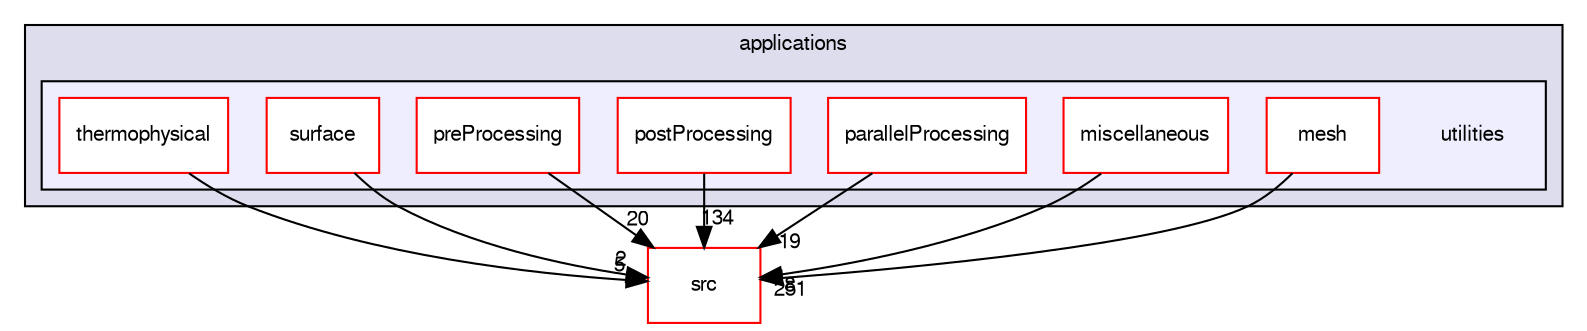 digraph "applications/utilities" {
  bgcolor=transparent;
  compound=true
  node [ fontsize="10", fontname="FreeSans"];
  edge [ labelfontsize="10", labelfontname="FreeSans"];
  subgraph clusterdir_a6e4fee11f07c3b70486e88fe92cbbdc {
    graph [ bgcolor="#ddddee", pencolor="black", label="applications" fontname="FreeSans", fontsize="10", URL="dir_a6e4fee11f07c3b70486e88fe92cbbdc.html"]
  subgraph clusterdir_a740ba71acc8f57051af57c325cf1aa6 {
    graph [ bgcolor="#eeeeff", pencolor="black", label="" URL="dir_a740ba71acc8f57051af57c325cf1aa6.html"];
    dir_a740ba71acc8f57051af57c325cf1aa6 [shape=plaintext label="utilities"];
    dir_d0d736d3dc14112e53d1ae4faa8f931f [shape=box label="mesh" color="red" fillcolor="white" style="filled" URL="dir_d0d736d3dc14112e53d1ae4faa8f931f.html"];
    dir_3210494cbdf79b7f44b411965daadab0 [shape=box label="miscellaneous" color="red" fillcolor="white" style="filled" URL="dir_3210494cbdf79b7f44b411965daadab0.html"];
    dir_ea396705c8562a6ce4df648befe2c681 [shape=box label="parallelProcessing" color="red" fillcolor="white" style="filled" URL="dir_ea396705c8562a6ce4df648befe2c681.html"];
    dir_b0c2b0d6e5b08bdff054b28f26ba51e7 [shape=box label="postProcessing" color="red" fillcolor="white" style="filled" URL="dir_b0c2b0d6e5b08bdff054b28f26ba51e7.html"];
    dir_2cb9088fcfa5d85f3ea0b5a37d6be287 [shape=box label="preProcessing" color="red" fillcolor="white" style="filled" URL="dir_2cb9088fcfa5d85f3ea0b5a37d6be287.html"];
    dir_f17de662d5fa06afbf0442aecb6ca0a0 [shape=box label="surface" color="red" fillcolor="white" style="filled" URL="dir_f17de662d5fa06afbf0442aecb6ca0a0.html"];
    dir_ad006ac2d4adf68d191bc9af38a824ca [shape=box label="thermophysical" color="red" fillcolor="white" style="filled" URL="dir_ad006ac2d4adf68d191bc9af38a824ca.html"];
  }
  }
  dir_68267d1309a1af8e8297ef4c3efbcdba [shape=box label="src" color="red" URL="dir_68267d1309a1af8e8297ef4c3efbcdba.html"];
  dir_f17de662d5fa06afbf0442aecb6ca0a0->dir_68267d1309a1af8e8297ef4c3efbcdba [headlabel="2", labeldistance=1.5 headhref="dir_000531_000568.html"];
  dir_b0c2b0d6e5b08bdff054b28f26ba51e7->dir_68267d1309a1af8e8297ef4c3efbcdba [headlabel="134", labeldistance=1.5 headhref="dir_000313_000568.html"];
  dir_d0d736d3dc14112e53d1ae4faa8f931f->dir_68267d1309a1af8e8297ef4c3efbcdba [headlabel="251", labeldistance=1.5 headhref="dir_000293_000568.html"];
  dir_ea396705c8562a6ce4df648befe2c681->dir_68267d1309a1af8e8297ef4c3efbcdba [headlabel="19", labeldistance=1.5 headhref="dir_000448_000568.html"];
  dir_3210494cbdf79b7f44b411965daadab0->dir_68267d1309a1af8e8297ef4c3efbcdba [headlabel="8", labeldistance=1.5 headhref="dir_000436_000568.html"];
  dir_ad006ac2d4adf68d191bc9af38a824ca->dir_68267d1309a1af8e8297ef4c3efbcdba [headlabel="5", labeldistance=1.5 headhref="dir_000562_000568.html"];
  dir_2cb9088fcfa5d85f3ea0b5a37d6be287->dir_68267d1309a1af8e8297ef4c3efbcdba [headlabel="20", labeldistance=1.5 headhref="dir_000413_000568.html"];
}
